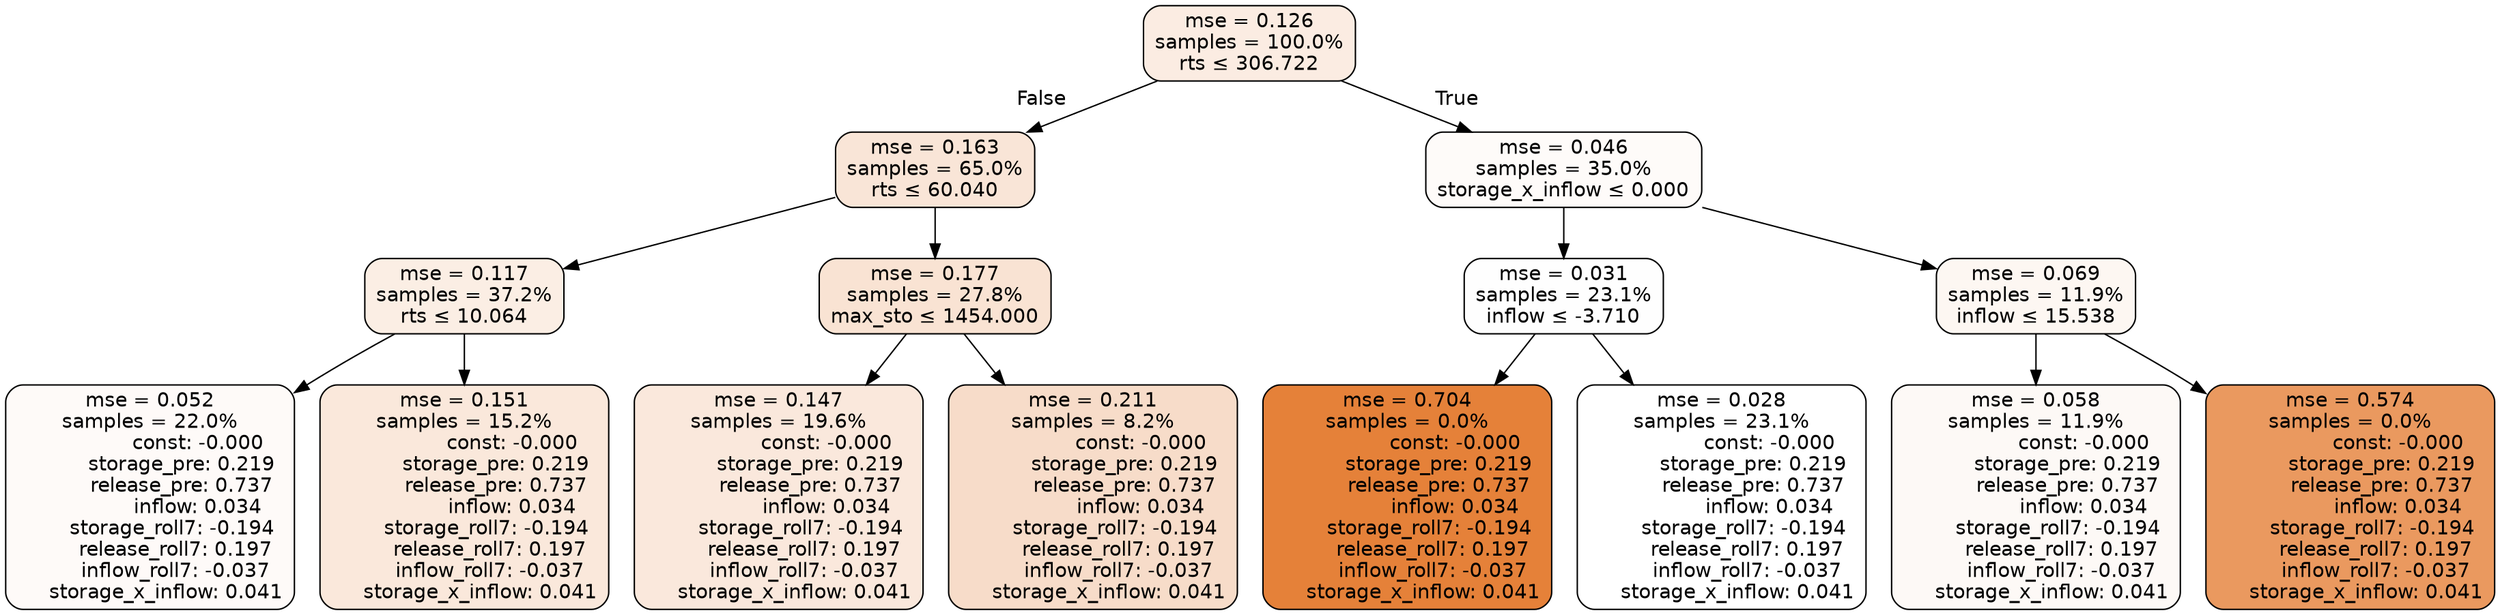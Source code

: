 digraph tree {
node [shape=rectangle, style="filled, rounded", color="black", fontname=helvetica] ;
edge [fontname=helvetica] ;
	"0" [label="mse = 0.126
samples = 100.0%
rts &le; 306.722", fillcolor="#fbece2"]
	"1" [label="mse = 0.163
samples = 65.0%
rts &le; 60.040", fillcolor="#f9e5d7"]
	"2" [label="mse = 0.117
samples = 37.2%
rts &le; 10.064", fillcolor="#fbeee4"]
	"3" [label="mse = 0.052
samples = 22.0%
               const: -0.000
          storage_pre: 0.219
          release_pre: 0.737
               inflow: 0.034
       storage_roll7: -0.194
        release_roll7: 0.197
        inflow_roll7: -0.037
     storage_x_inflow: 0.041", fillcolor="#fefaf8"]
	"4" [label="mse = 0.151
samples = 15.2%
               const: -0.000
          storage_pre: 0.219
          release_pre: 0.737
               inflow: 0.034
       storage_roll7: -0.194
        release_roll7: 0.197
        inflow_roll7: -0.037
     storage_x_inflow: 0.041", fillcolor="#fae8db"]
	"5" [label="mse = 0.177
samples = 27.8%
max_sto &le; 1454.000", fillcolor="#f9e3d3"]
	"6" [label="mse = 0.147
samples = 19.6%
               const: -0.000
          storage_pre: 0.219
          release_pre: 0.737
               inflow: 0.034
       storage_roll7: -0.194
        release_roll7: 0.197
        inflow_roll7: -0.037
     storage_x_inflow: 0.041", fillcolor="#fae8dc"]
	"7" [label="mse = 0.211
samples = 8.2%
               const: -0.000
          storage_pre: 0.219
          release_pre: 0.737
               inflow: 0.034
       storage_roll7: -0.194
        release_roll7: 0.197
        inflow_roll7: -0.037
     storage_x_inflow: 0.041", fillcolor="#f7dcc9"]
	"8" [label="mse = 0.046
samples = 35.0%
storage_x_inflow &le; 0.000", fillcolor="#fefbf9"]
	"9" [label="mse = 0.031
samples = 23.1%
inflow &le; -3.710", fillcolor="#fefefe"]
	"10" [label="mse = 0.704
samples = 0.0%
               const: -0.000
          storage_pre: 0.219
          release_pre: 0.737
               inflow: 0.034
       storage_roll7: -0.194
        release_roll7: 0.197
        inflow_roll7: -0.037
     storage_x_inflow: 0.041", fillcolor="#e58139"]
	"11" [label="mse = 0.028
samples = 23.1%
               const: -0.000
          storage_pre: 0.219
          release_pre: 0.737
               inflow: 0.034
       storage_roll7: -0.194
        release_roll7: 0.197
        inflow_roll7: -0.037
     storage_x_inflow: 0.041", fillcolor="#ffffff"]
	"12" [label="mse = 0.069
samples = 11.9%
inflow &le; 15.538", fillcolor="#fdf7f2"]
	"13" [label="mse = 0.058
samples = 11.9%
               const: -0.000
          storage_pre: 0.219
          release_pre: 0.737
               inflow: 0.034
       storage_roll7: -0.194
        release_roll7: 0.197
        inflow_roll7: -0.037
     storage_x_inflow: 0.041", fillcolor="#fdf9f6"]
	"14" [label="mse = 0.574
samples = 0.0%
               const: -0.000
          storage_pre: 0.219
          release_pre: 0.737
               inflow: 0.034
       storage_roll7: -0.194
        release_roll7: 0.197
        inflow_roll7: -0.037
     storage_x_inflow: 0.041", fillcolor="#ea995f"]

	"0" -> "1" [labeldistance=2.5, labelangle=45, headlabel="False"]
	"1" -> "2"
	"2" -> "3"
	"2" -> "4"
	"1" -> "5"
	"5" -> "6"
	"5" -> "7"
	"0" -> "8" [labeldistance=2.5, labelangle=-45, headlabel="True"]
	"8" -> "9"
	"9" -> "10"
	"9" -> "11"
	"8" -> "12"
	"12" -> "13"
	"12" -> "14"
}